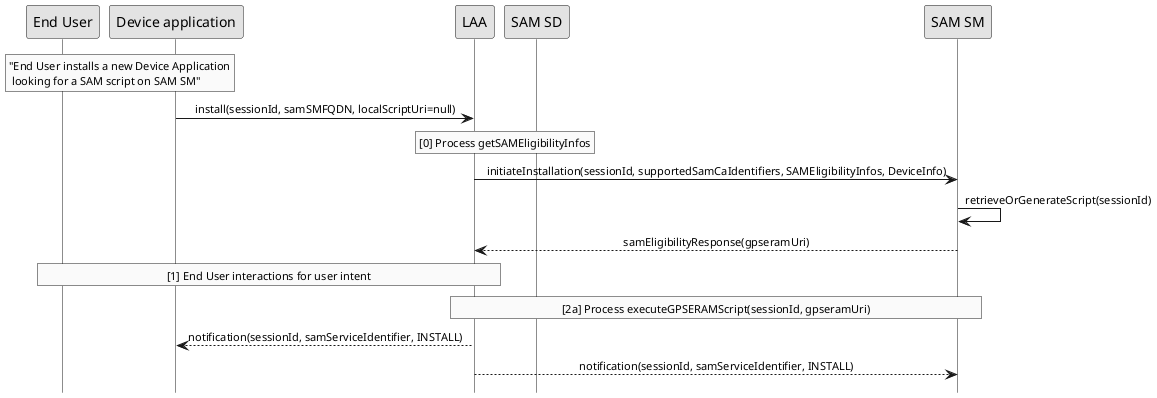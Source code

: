 @startuml
 
hide footbox
skinparam sequenceMessageAlign center
skinparam sequenceArrowFontSize 11
skinparam noteFontSize 11
skinparam monochrome true
skinparam lifelinestrategy solid
 
rnote over "End User", "Device application"
     "End User installs a new Device Application
      looking for a SAM script on SAM SM"
end rnote

"Device application" -> LAA : install(sessionId, samSMFQDN, localScriptUri=null)

rnote over "LAA", "SAM SD"
     [0] Process getSAMEligibilityInfos
end rnote

"LAA" -> "SAM SM" : initiateInstallation(sessionId, supportedSamCaIdentifiers, SAMEligibilityInfos, DeviceInfo)
"SAM SM" -> "SAM SM" : retrieveOrGenerateScript(sessionId)
"SAM SM" --> LAA : samEligibilityResponse(gpseramUri)
 
rnote over "LAA", "End User"
     [1] End User interactions for user intent
end rnote
 
rnote over "LAA", "SAM SM"
     [2a] Process executeGPSERAMScript(sessionId, gpseramUri)
end rnote
 
LAA --> "Device application" : notification(sessionId, samServiceIdentifier, INSTALL)
 
LAA --> "SAM SM" : notification(sessionId, samServiceIdentifier, INSTALL)
@enduml